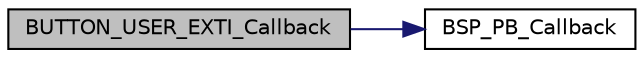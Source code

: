 digraph "BUTTON_USER_EXTI_Callback"
{
 // LATEX_PDF_SIZE
  edge [fontname="Helvetica",fontsize="10",labelfontname="Helvetica",labelfontsize="10"];
  node [fontname="Helvetica",fontsize="10",shape=record];
  rankdir="LR";
  Node1 [label="BUTTON_USER_EXTI_Callback",height=0.2,width=0.4,color="black", fillcolor="grey75", style="filled", fontcolor="black",tooltip="User EXTI line detection callbacks."];
  Node1 -> Node2 [color="midnightblue",fontsize="10",style="solid",fontname="Helvetica"];
  Node2 [label="BSP_PB_Callback",height=0.2,width=0.4,color="black", fillcolor="white", style="filled",URL="$group___b___l475_e___i_o_t01_a1___l_o_w___l_e_v_e_l___private___functions.html#ga2459f0b545225456efd6fc68f561ae0d",tooltip="BSP Push Button callback."];
}
